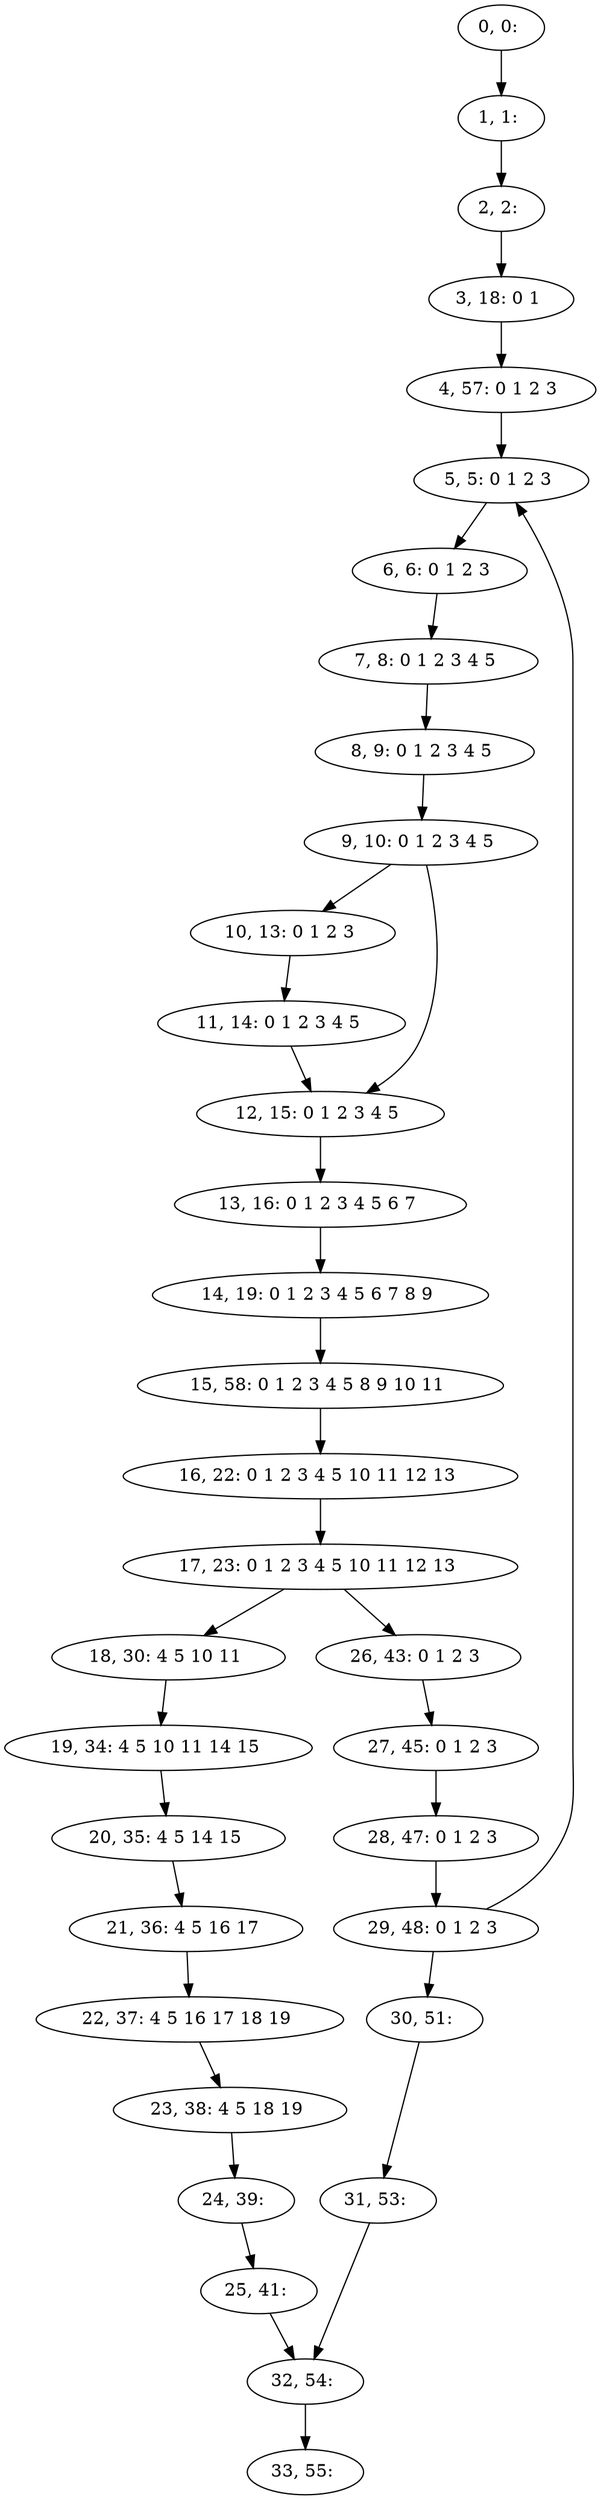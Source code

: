 digraph G {
0[label="0, 0: "];
1[label="1, 1: "];
2[label="2, 2: "];
3[label="3, 18: 0 1 "];
4[label="4, 57: 0 1 2 3 "];
5[label="5, 5: 0 1 2 3 "];
6[label="6, 6: 0 1 2 3 "];
7[label="7, 8: 0 1 2 3 4 5 "];
8[label="8, 9: 0 1 2 3 4 5 "];
9[label="9, 10: 0 1 2 3 4 5 "];
10[label="10, 13: 0 1 2 3 "];
11[label="11, 14: 0 1 2 3 4 5 "];
12[label="12, 15: 0 1 2 3 4 5 "];
13[label="13, 16: 0 1 2 3 4 5 6 7 "];
14[label="14, 19: 0 1 2 3 4 5 6 7 8 9 "];
15[label="15, 58: 0 1 2 3 4 5 8 9 10 11 "];
16[label="16, 22: 0 1 2 3 4 5 10 11 12 13 "];
17[label="17, 23: 0 1 2 3 4 5 10 11 12 13 "];
18[label="18, 30: 4 5 10 11 "];
19[label="19, 34: 4 5 10 11 14 15 "];
20[label="20, 35: 4 5 14 15 "];
21[label="21, 36: 4 5 16 17 "];
22[label="22, 37: 4 5 16 17 18 19 "];
23[label="23, 38: 4 5 18 19 "];
24[label="24, 39: "];
25[label="25, 41: "];
26[label="26, 43: 0 1 2 3 "];
27[label="27, 45: 0 1 2 3 "];
28[label="28, 47: 0 1 2 3 "];
29[label="29, 48: 0 1 2 3 "];
30[label="30, 51: "];
31[label="31, 53: "];
32[label="32, 54: "];
33[label="33, 55: "];
0->1 ;
1->2 ;
2->3 ;
3->4 ;
4->5 ;
5->6 ;
6->7 ;
7->8 ;
8->9 ;
9->10 ;
9->12 ;
10->11 ;
11->12 ;
12->13 ;
13->14 ;
14->15 ;
15->16 ;
16->17 ;
17->18 ;
17->26 ;
18->19 ;
19->20 ;
20->21 ;
21->22 ;
22->23 ;
23->24 ;
24->25 ;
25->32 ;
26->27 ;
27->28 ;
28->29 ;
29->30 ;
29->5 ;
30->31 ;
31->32 ;
32->33 ;
}
